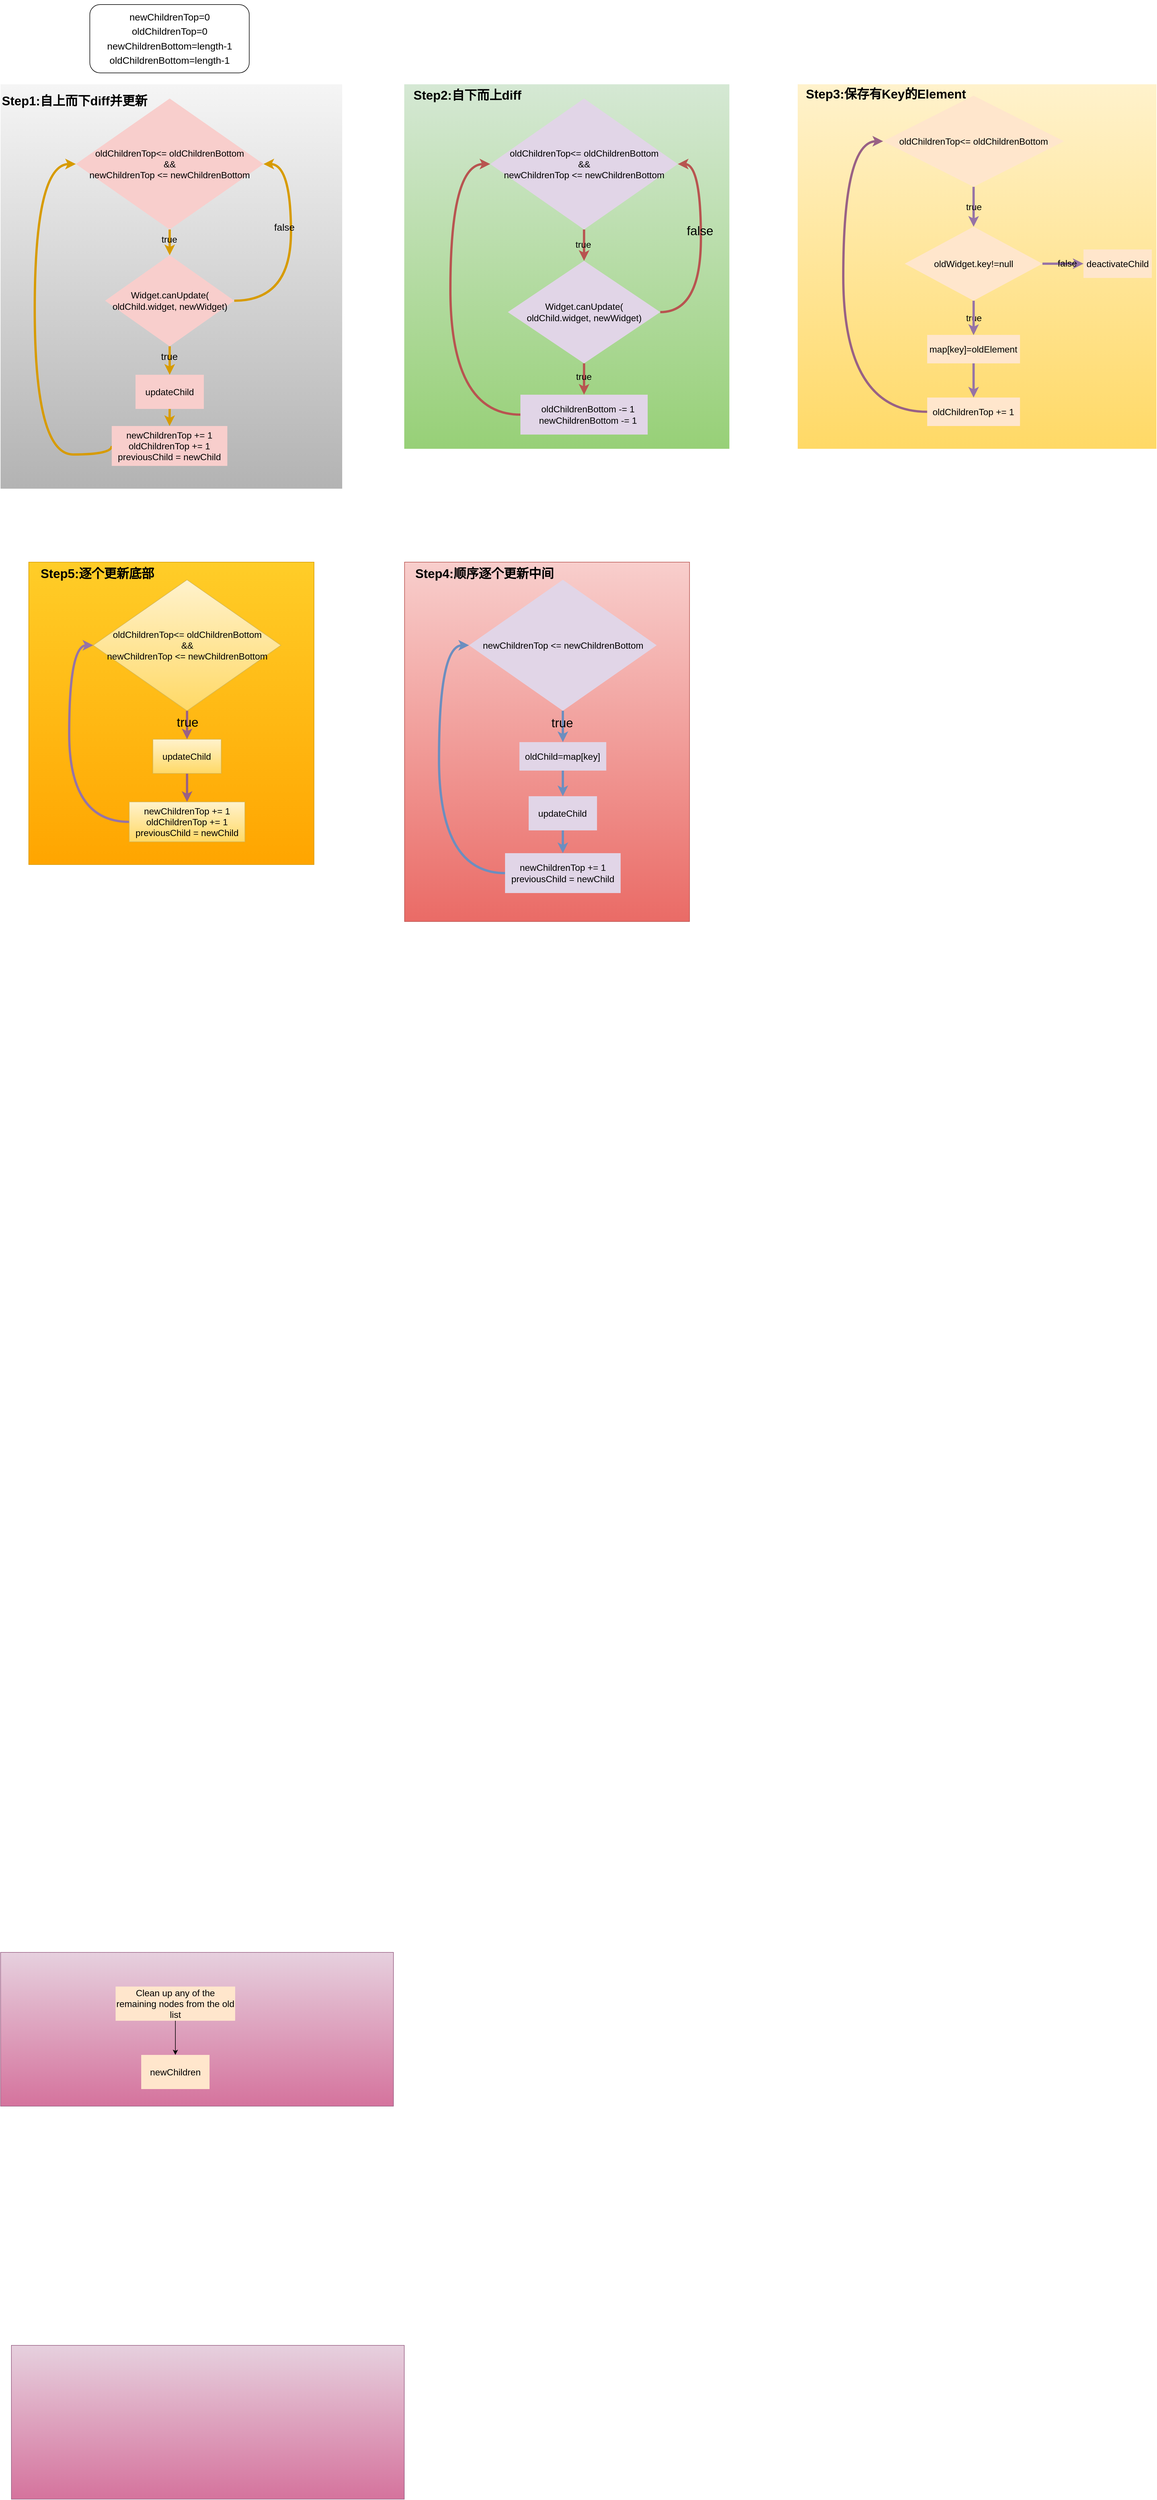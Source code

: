 <mxfile version="14.4.2" type="github"><diagram id="C5RBs43oDa-KdzZeNtuy" name="Page-1"><mxGraphModel dx="946" dy="614" grid="1" gridSize="10" guides="1" tooltips="1" connect="1" arrows="1" fold="1" page="1" pageScale="1" pageWidth="827" pageHeight="1169" math="0" shadow="0"><root><mxCell id="WIyWlLk6GJQsqaUBKTNV-0"/><mxCell id="WIyWlLk6GJQsqaUBKTNV-1" parent="WIyWlLk6GJQsqaUBKTNV-0"/><mxCell id="5CEgNny8xljiIuBNSwH4-138" value="" style="rounded=0;whiteSpace=wrap;html=1;labelBackgroundColor=none;fontSize=22;gradientColor=#ffa500;fillColor=#ffcd28;strokeColor=#d79b00;" parent="WIyWlLk6GJQsqaUBKTNV-1" vertex="1"><mxGeometry x="99.5" y="1169" width="501" height="531" as="geometry"/></mxCell><mxCell id="5CEgNny8xljiIuBNSwH4-129" value="" style="rounded=0;whiteSpace=wrap;html=1;labelBackgroundColor=none;fontSize=17;gradientColor=#97d077;fillColor=#d5e8d4;strokeColor=none;" parent="WIyWlLk6GJQsqaUBKTNV-1" vertex="1"><mxGeometry x="759" y="330" width="571" height="640" as="geometry"/></mxCell><mxCell id="5CEgNny8xljiIuBNSwH4-115" value="" style="rounded=0;whiteSpace=wrap;html=1;labelBackgroundColor=none;fontSize=17;gradientColor=#b3b3b3;fillColor=#f5f5f5;strokeColor=none;" parent="WIyWlLk6GJQsqaUBKTNV-1" vertex="1"><mxGeometry x="50" y="330" width="600" height="710" as="geometry"/></mxCell><mxCell id="5CEgNny8xljiIuBNSwH4-110" value="" style="rounded=0;whiteSpace=wrap;html=1;labelBackgroundColor=none;fontSize=17;gradientColor=#ffd966;fillColor=#fff2cc;strokeColor=none;" parent="WIyWlLk6GJQsqaUBKTNV-1" vertex="1"><mxGeometry x="1450" y="330" width="630" height="640" as="geometry"/></mxCell><mxCell id="5CEgNny8xljiIuBNSwH4-85" value="" style="whiteSpace=wrap;html=1;labelBackgroundColor=none;gradientColor=#d5739d;fillColor=#e6d0de;strokeColor=#996185;" parent="WIyWlLk6GJQsqaUBKTNV-1" vertex="1"><mxGeometry x="50" y="3610" width="690" height="270" as="geometry"/></mxCell><mxCell id="5CEgNny8xljiIuBNSwH4-15" style="edgeStyle=orthogonalEdgeStyle;orthogonalLoop=1;jettySize=auto;html=1;exitX=0.5;exitY=1;exitDx=0;exitDy=0;fontSize=16;labelBackgroundColor=none;gradientColor=#ffa500;fillColor=#ffcd28;strokeColor=#d79b00;strokeWidth=4;" parent="WIyWlLk6GJQsqaUBKTNV-1" source="5CEgNny8xljiIuBNSwH4-10" target="5CEgNny8xljiIuBNSwH4-11" edge="1"><mxGeometry relative="1" as="geometry"/></mxCell><mxCell id="5CEgNny8xljiIuBNSwH4-40" value="true" style="edgeLabel;html=1;align=center;verticalAlign=middle;resizable=0;points=[];fontSize=16;labelBackgroundColor=none;" parent="5CEgNny8xljiIuBNSwH4-15" vertex="1" connectable="0"><mxGeometry x="-0.277" y="-1" relative="1" as="geometry"><mxPoint as="offset"/></mxGeometry></mxCell><mxCell id="5CEgNny8xljiIuBNSwH4-10" value="oldChildrenTop&amp;lt;=&amp;nbsp;oldChildrenBottom&lt;br&gt;&amp;amp;&amp;amp;&lt;br&gt;newChildrenTop &amp;lt;= newChildrenBottom" style="rhombus;whiteSpace=wrap;html=1;fontSize=16;labelBackgroundColor=none;fillColor=#f8cecc;strokeColor=none;" parent="WIyWlLk6GJQsqaUBKTNV-1" vertex="1"><mxGeometry x="182.25" y="355" width="329.5" height="230" as="geometry"/></mxCell><mxCell id="5CEgNny8xljiIuBNSwH4-16" style="edgeStyle=orthogonalEdgeStyle;orthogonalLoop=1;jettySize=auto;html=1;exitX=0.5;exitY=1;exitDx=0;exitDy=0;entryX=0.5;entryY=0;entryDx=0;entryDy=0;fontSize=16;labelBackgroundColor=none;gradientColor=#ffa500;fillColor=#ffcd28;strokeColor=#d79b00;strokeWidth=4;" parent="WIyWlLk6GJQsqaUBKTNV-1" source="5CEgNny8xljiIuBNSwH4-11" target="5CEgNny8xljiIuBNSwH4-13" edge="1"><mxGeometry relative="1" as="geometry"/></mxCell><mxCell id="5CEgNny8xljiIuBNSwH4-41" value="true" style="edgeLabel;html=1;align=center;verticalAlign=middle;resizable=0;points=[];fontSize=16;noLabel=1;fontColor=none;labelBackgroundColor=none;" parent="5CEgNny8xljiIuBNSwH4-16" vertex="1" connectable="0"><mxGeometry x="-0.486" relative="1" as="geometry"><mxPoint as="offset"/></mxGeometry></mxCell><mxCell id="5CEgNny8xljiIuBNSwH4-106" value="true" style="edgeLabel;html=1;align=center;verticalAlign=middle;resizable=0;points=[];labelBackgroundColor=none;fontSize=17;" parent="5CEgNny8xljiIuBNSwH4-16" vertex="1" connectable="0"><mxGeometry x="-0.233" y="-1" relative="1" as="geometry"><mxPoint as="offset"/></mxGeometry></mxCell><mxCell id="5CEgNny8xljiIuBNSwH4-105" style="edgeStyle=orthogonalEdgeStyle;rounded=0;orthogonalLoop=1;jettySize=auto;html=1;exitX=1;exitY=0.5;exitDx=0;exitDy=0;entryX=1;entryY=0.5;entryDx=0;entryDy=0;elbow=vertical;curved=1;gradientColor=#ffa500;fillColor=#ffcd28;strokeColor=#d79b00;strokeWidth=4;" parent="WIyWlLk6GJQsqaUBKTNV-1" source="5CEgNny8xljiIuBNSwH4-11" target="5CEgNny8xljiIuBNSwH4-10" edge="1"><mxGeometry relative="1" as="geometry"><mxPoint x="600" y="470" as="targetPoint"/><Array as="points"><mxPoint x="560" y="710"/><mxPoint x="560" y="470"/></Array></mxGeometry></mxCell><mxCell id="5CEgNny8xljiIuBNSwH4-108" value="false" style="edgeLabel;html=1;align=center;verticalAlign=middle;resizable=0;points=[];fontSize=17;labelBackgroundColor=none;" parent="5CEgNny8xljiIuBNSwH4-105" vertex="1" connectable="0"><mxGeometry x="-0.548" y="-1" relative="1" as="geometry"><mxPoint y="-129.56" as="offset"/></mxGeometry></mxCell><mxCell id="5CEgNny8xljiIuBNSwH4-11" value="Widget.canUpdate(&lt;br&gt;oldChild.widget, newWidget)" style="rhombus;whiteSpace=wrap;html=1;fontSize=16;labelBackgroundColor=none;fillColor=#f8cecc;strokeColor=none;" parent="WIyWlLk6GJQsqaUBKTNV-1" vertex="1"><mxGeometry x="233.56" y="630" width="226.88" height="160" as="geometry"/></mxCell><mxCell id="5CEgNny8xljiIuBNSwH4-17" style="edgeStyle=orthogonalEdgeStyle;orthogonalLoop=1;jettySize=auto;html=1;exitX=0.5;exitY=1;exitDx=0;exitDy=0;entryX=0.5;entryY=0;entryDx=0;entryDy=0;fontSize=16;labelBackgroundColor=none;gradientColor=#ffa500;fillColor=#ffcd28;strokeColor=#d79b00;strokeWidth=4;" parent="WIyWlLk6GJQsqaUBKTNV-1" source="5CEgNny8xljiIuBNSwH4-13" target="5CEgNny8xljiIuBNSwH4-14" edge="1"><mxGeometry relative="1" as="geometry"/></mxCell><mxCell id="5CEgNny8xljiIuBNSwH4-13" value="updateChild" style="whiteSpace=wrap;html=1;fontSize=16;labelBackgroundColor=none;fillColor=#f8cecc;strokeColor=none;" parent="WIyWlLk6GJQsqaUBKTNV-1" vertex="1"><mxGeometry x="287" y="840" width="120" height="60" as="geometry"/></mxCell><mxCell id="5CEgNny8xljiIuBNSwH4-98" style="edgeStyle=orthogonalEdgeStyle;rounded=0;orthogonalLoop=1;jettySize=auto;html=1;exitX=0;exitY=0.5;exitDx=0;exitDy=0;entryX=0;entryY=0.5;entryDx=0;entryDy=0;elbow=vertical;curved=1;gradientColor=#ffa500;fillColor=#ffcd28;strokeColor=#d79b00;strokeWidth=4;" parent="WIyWlLk6GJQsqaUBKTNV-1" source="5CEgNny8xljiIuBNSwH4-14" target="5CEgNny8xljiIuBNSwH4-10" edge="1"><mxGeometry relative="1" as="geometry"><mxPoint x="140" y="590" as="targetPoint"/><Array as="points"><mxPoint x="245" y="980"/><mxPoint x="110" y="980"/><mxPoint x="110" y="470"/></Array></mxGeometry></mxCell><mxCell id="5CEgNny8xljiIuBNSwH4-14" value="&lt;div&gt;newChildrenTop += 1&lt;/div&gt;&lt;div&gt;&lt;span&gt;oldChildrenTop += 1&lt;/span&gt;&lt;/div&gt;&lt;div&gt;&lt;span&gt;previousChild = newChild&lt;br&gt;&lt;/span&gt;&lt;/div&gt;" style="whiteSpace=wrap;html=1;fontSize=16;labelBackgroundColor=none;fillColor=#f8cecc;strokeColor=none;" parent="WIyWlLk6GJQsqaUBKTNV-1" vertex="1"><mxGeometry x="245.24" y="930" width="203" height="70" as="geometry"/></mxCell><mxCell id="5CEgNny8xljiIuBNSwH4-52" value="true" style="edgeStyle=orthogonalEdgeStyle;orthogonalLoop=1;jettySize=auto;html=1;exitX=0.5;exitY=1;exitDx=0;exitDy=0;fontSize=16;labelBackgroundColor=none;strokeWidth=4;fillColor=#e1d5e7;strokeColor=#9673a6;" parent="WIyWlLk6GJQsqaUBKTNV-1" source="5CEgNny8xljiIuBNSwH4-25" target="5CEgNny8xljiIuBNSwH4-26" edge="1"><mxGeometry relative="1" as="geometry"/></mxCell><mxCell id="5CEgNny8xljiIuBNSwH4-25" value="oldChildrenTop&amp;lt;=&amp;nbsp;oldChildrenBottom" style="rhombus;whiteSpace=wrap;html=1;fontSize=16;labelBackgroundColor=none;fillColor=#ffe6cc;strokeColor=none;" parent="WIyWlLk6GJQsqaUBKTNV-1" vertex="1"><mxGeometry x="1600" y="350" width="317.76" height="160" as="geometry"/></mxCell><mxCell id="5CEgNny8xljiIuBNSwH4-53" style="edgeStyle=orthogonalEdgeStyle;orthogonalLoop=1;jettySize=auto;html=1;exitX=1;exitY=0.5;exitDx=0;exitDy=0;entryX=0;entryY=0.5;entryDx=0;entryDy=0;fontSize=16;labelBackgroundColor=none;strokeWidth=4;fillColor=#e1d5e7;strokeColor=#9673a6;" parent="WIyWlLk6GJQsqaUBKTNV-1" source="5CEgNny8xljiIuBNSwH4-26" target="5CEgNny8xljiIuBNSwH4-29" edge="1"><mxGeometry relative="1" as="geometry"/></mxCell><mxCell id="5CEgNny8xljiIuBNSwH4-54" value="false" style="edgeLabel;html=1;align=center;verticalAlign=middle;resizable=0;points=[];fontSize=16;labelBackgroundColor=none;" parent="5CEgNny8xljiIuBNSwH4-53" vertex="1" connectable="0"><mxGeometry x="0.174" y="1" relative="1" as="geometry"><mxPoint as="offset"/></mxGeometry></mxCell><mxCell id="5CEgNny8xljiIuBNSwH4-55" value="true" style="edgeStyle=orthogonalEdgeStyle;orthogonalLoop=1;jettySize=auto;html=1;exitX=0.5;exitY=1;exitDx=0;exitDy=0;entryX=0.5;entryY=0;entryDx=0;entryDy=0;fontSize=16;labelBackgroundColor=none;" parent="WIyWlLk6GJQsqaUBKTNV-1" source="5CEgNny8xljiIuBNSwH4-26" target="5CEgNny8xljiIuBNSwH4-28" edge="1"><mxGeometry relative="1" as="geometry"/></mxCell><mxCell id="5CEgNny8xljiIuBNSwH4-56" value="" style="edgeStyle=orthogonalEdgeStyle;orthogonalLoop=1;jettySize=auto;html=1;fontSize=16;labelBackgroundColor=none;strokeWidth=4;fillColor=#e1d5e7;strokeColor=#9673a6;" parent="WIyWlLk6GJQsqaUBKTNV-1" source="5CEgNny8xljiIuBNSwH4-26" target="5CEgNny8xljiIuBNSwH4-28" edge="1"><mxGeometry relative="1" as="geometry"/></mxCell><mxCell id="5CEgNny8xljiIuBNSwH4-26" value="oldWidget.key!=null" style="rhombus;whiteSpace=wrap;html=1;fontSize=16;labelBackgroundColor=none;fillColor=#ffe6cc;strokeColor=none;" parent="WIyWlLk6GJQsqaUBKTNV-1" vertex="1"><mxGeometry x="1637.95" y="580" width="241.88" height="130" as="geometry"/></mxCell><mxCell id="5CEgNny8xljiIuBNSwH4-111" style="edgeStyle=orthogonalEdgeStyle;rounded=0;orthogonalLoop=1;jettySize=auto;html=1;exitX=0;exitY=0.5;exitDx=0;exitDy=0;entryX=0;entryY=0.5;entryDx=0;entryDy=0;fontSize=17;strokeWidth=4;gradientColor=#d5739d;fillColor=#e6d0de;strokeColor=#996185;curved=1;" parent="WIyWlLk6GJQsqaUBKTNV-1" source="5CEgNny8xljiIuBNSwH4-27" target="5CEgNny8xljiIuBNSwH4-25" edge="1"><mxGeometry relative="1" as="geometry"><Array as="points"><mxPoint x="1530" y="905"/><mxPoint x="1530" y="430"/></Array></mxGeometry></mxCell><mxCell id="5CEgNny8xljiIuBNSwH4-27" value="oldChildrenTop += 1" style="whiteSpace=wrap;html=1;fontSize=16;labelBackgroundColor=none;fillColor=#ffe6cc;strokeColor=none;" parent="WIyWlLk6GJQsqaUBKTNV-1" vertex="1"><mxGeometry x="1677.39" y="880" width="163" height="50" as="geometry"/></mxCell><mxCell id="5CEgNny8xljiIuBNSwH4-57" style="edgeStyle=orthogonalEdgeStyle;orthogonalLoop=1;jettySize=auto;html=1;exitX=0.5;exitY=1;exitDx=0;exitDy=0;entryX=0.5;entryY=0;entryDx=0;entryDy=0;fontSize=16;labelBackgroundColor=none;strokeWidth=4;fillColor=#e1d5e7;strokeColor=#9673a6;" parent="WIyWlLk6GJQsqaUBKTNV-1" source="5CEgNny8xljiIuBNSwH4-28" target="5CEgNny8xljiIuBNSwH4-27" edge="1"><mxGeometry relative="1" as="geometry"/></mxCell><mxCell id="5CEgNny8xljiIuBNSwH4-28" value="map[key]=oldElement" style="whiteSpace=wrap;html=1;fontSize=16;labelBackgroundColor=none;fillColor=#ffe6cc;strokeColor=none;" parent="WIyWlLk6GJQsqaUBKTNV-1" vertex="1"><mxGeometry x="1677.38" y="770" width="163" height="50" as="geometry"/></mxCell><mxCell id="5CEgNny8xljiIuBNSwH4-29" value="deactivateChild" style="whiteSpace=wrap;html=1;fontSize=16;labelBackgroundColor=none;fillColor=#ffe6cc;strokeColor=none;" parent="WIyWlLk6GJQsqaUBKTNV-1" vertex="1"><mxGeometry x="1951.88" y="620" width="120" height="50" as="geometry"/></mxCell><mxCell id="5CEgNny8xljiIuBNSwH4-74" style="edgeStyle=orthogonalEdgeStyle;orthogonalLoop=1;jettySize=auto;html=1;exitX=0.5;exitY=1;exitDx=0;exitDy=0;entryX=0.5;entryY=0;entryDx=0;entryDy=0;labelBackgroundColor=none;strokeWidth=4;gradientColor=#d5739d;fillColor=#e6d0de;strokeColor=#996185;" parent="WIyWlLk6GJQsqaUBKTNV-1" source="5CEgNny8xljiIuBNSwH4-37" target="5CEgNny8xljiIuBNSwH4-38" edge="1"><mxGeometry relative="1" as="geometry"/></mxCell><mxCell id="5CEgNny8xljiIuBNSwH4-141" value="true" style="edgeLabel;html=1;align=center;verticalAlign=middle;resizable=0;points=[];fontSize=22;labelBackgroundColor=none;" parent="5CEgNny8xljiIuBNSwH4-74" vertex="1" connectable="0"><mxGeometry x="-0.16" relative="1" as="geometry"><mxPoint as="offset"/></mxGeometry></mxCell><mxCell id="5CEgNny8xljiIuBNSwH4-37" value="oldChildrenTop&amp;lt;=&amp;nbsp;oldChildrenBottom&lt;br&gt;&amp;amp;&amp;amp;&lt;br&gt;newChildrenTop &amp;lt;= newChildrenBottom" style="rhombus;whiteSpace=wrap;html=1;fontSize=16;labelBackgroundColor=none;fillColor=#fff2cc;strokeColor=#d6b656;gradientColor=#ffd966;" parent="WIyWlLk6GJQsqaUBKTNV-1" vertex="1"><mxGeometry x="212.76" y="1200" width="329.5" height="230" as="geometry"/></mxCell><mxCell id="5CEgNny8xljiIuBNSwH4-75" style="edgeStyle=orthogonalEdgeStyle;orthogonalLoop=1;jettySize=auto;html=1;exitX=0.5;exitY=1;exitDx=0;exitDy=0;entryX=0.5;entryY=0;entryDx=0;entryDy=0;labelBackgroundColor=none;strokeWidth=4;gradientColor=#d5739d;fillColor=#e6d0de;strokeColor=#996185;" parent="WIyWlLk6GJQsqaUBKTNV-1" source="5CEgNny8xljiIuBNSwH4-38" target="5CEgNny8xljiIuBNSwH4-39" edge="1"><mxGeometry relative="1" as="geometry"/></mxCell><mxCell id="5CEgNny8xljiIuBNSwH4-38" value="updateChild" style="whiteSpace=wrap;html=1;fontSize=16;labelBackgroundColor=none;fillColor=#fff2cc;strokeColor=#d6b656;gradientColor=#ffd966;" parent="WIyWlLk6GJQsqaUBKTNV-1" vertex="1"><mxGeometry x="317.49" y="1480" width="120" height="60" as="geometry"/></mxCell><mxCell id="5CEgNny8xljiIuBNSwH4-136" style="edgeStyle=orthogonalEdgeStyle;curved=1;rounded=0;orthogonalLoop=1;jettySize=auto;html=1;exitX=0;exitY=0.5;exitDx=0;exitDy=0;entryX=0;entryY=0.5;entryDx=0;entryDy=0;strokeWidth=4;fillColor=#e1d5e7;fontSize=22;strokeColor=#9673a6;" parent="WIyWlLk6GJQsqaUBKTNV-1" source="5CEgNny8xljiIuBNSwH4-39" target="5CEgNny8xljiIuBNSwH4-37" edge="1"><mxGeometry relative="1" as="geometry"><Array as="points"><mxPoint x="170.5" y="1625"/><mxPoint x="170.5" y="1315"/></Array></mxGeometry></mxCell><mxCell id="5CEgNny8xljiIuBNSwH4-39" value="&lt;div&gt;newChildrenTop += 1&lt;/div&gt;&lt;div&gt;&lt;span&gt;oldChildrenTop += 1&lt;/span&gt;&lt;/div&gt;&lt;div&gt;&lt;span&gt;previousChild = newChild&lt;br&gt;&lt;/span&gt;&lt;/div&gt;" style="whiteSpace=wrap;html=1;fontSize=16;labelBackgroundColor=none;fillColor=#fff2cc;strokeColor=#d6b656;gradientColor=#ffd966;" parent="WIyWlLk6GJQsqaUBKTNV-1" vertex="1"><mxGeometry x="275.99" y="1590" width="203" height="70" as="geometry"/></mxCell><mxCell id="5CEgNny8xljiIuBNSwH4-72" style="edgeStyle=orthogonalEdgeStyle;orthogonalLoop=1;jettySize=auto;html=1;exitX=0.5;exitY=1;exitDx=0;exitDy=0;entryX=0.5;entryY=0;entryDx=0;entryDy=0;fontSize=16;labelBackgroundColor=none;" parent="WIyWlLk6GJQsqaUBKTNV-1" source="5CEgNny8xljiIuBNSwH4-67" target="5CEgNny8xljiIuBNSwH4-71" edge="1"><mxGeometry relative="1" as="geometry"/></mxCell><mxCell id="5CEgNny8xljiIuBNSwH4-67" value="Clean up any of the remaining nodes from the old list" style="whiteSpace=wrap;html=1;fontSize=16;labelBackgroundColor=none;fillColor=#ffe6cc;strokeColor=none;" parent="WIyWlLk6GJQsqaUBKTNV-1" vertex="1"><mxGeometry x="252.01" y="3670" width="210" height="60" as="geometry"/></mxCell><mxCell id="5CEgNny8xljiIuBNSwH4-71" value="newChildren" style="whiteSpace=wrap;html=1;fontSize=16;labelBackgroundColor=none;fillColor=#ffe6cc;strokeColor=none;" parent="WIyWlLk6GJQsqaUBKTNV-1" vertex="1"><mxGeometry x="296.99" y="3790" width="120" height="60" as="geometry"/></mxCell><mxCell id="5CEgNny8xljiIuBNSwH4-87" style="edgeStyle=orthogonalEdgeStyle;orthogonalLoop=1;jettySize=auto;html=1;exitX=0.5;exitY=1;exitDx=0;exitDy=0;fontSize=16;labelBackgroundColor=none;strokeWidth=4;gradientColor=#ea6b66;fillColor=#f8cecc;strokeColor=#b85450;" parent="WIyWlLk6GJQsqaUBKTNV-1" source="5CEgNny8xljiIuBNSwH4-89" target="5CEgNny8xljiIuBNSwH4-92" edge="1"><mxGeometry relative="1" as="geometry"/></mxCell><mxCell id="5CEgNny8xljiIuBNSwH4-88" value="true" style="edgeLabel;html=1;align=center;verticalAlign=middle;resizable=0;points=[];fontSize=16;labelBackgroundColor=none;" parent="5CEgNny8xljiIuBNSwH4-87" vertex="1" connectable="0"><mxGeometry x="-0.057" y="-2" relative="1" as="geometry"><mxPoint as="offset"/></mxGeometry></mxCell><mxCell id="5CEgNny8xljiIuBNSwH4-89" value="oldChildrenTop&amp;lt;=&amp;nbsp;oldChildrenBottom&lt;br&gt;&amp;amp;&amp;amp;&lt;br&gt;newChildrenTop &amp;lt;= newChildrenBottom" style="rhombus;whiteSpace=wrap;html=1;fontSize=16;labelBackgroundColor=none;fillColor=#e1d5e7;strokeColor=none;" parent="WIyWlLk6GJQsqaUBKTNV-1" vertex="1"><mxGeometry x="910" y="355" width="329.5" height="230" as="geometry"/></mxCell><mxCell id="5CEgNny8xljiIuBNSwH4-90" style="edgeStyle=orthogonalEdgeStyle;orthogonalLoop=1;jettySize=auto;html=1;exitX=0.5;exitY=1;exitDx=0;exitDy=0;fontSize=16;labelBackgroundColor=none;entryX=0.5;entryY=0;entryDx=0;entryDy=0;strokeWidth=4;gradientColor=#ea6b66;fillColor=#f8cecc;strokeColor=#b85450;" parent="WIyWlLk6GJQsqaUBKTNV-1" source="5CEgNny8xljiIuBNSwH4-92" target="5CEgNny8xljiIuBNSwH4-94" edge="1"><mxGeometry relative="1" as="geometry"><mxPoint x="1075" y="870" as="targetPoint"/></mxGeometry></mxCell><mxCell id="5CEgNny8xljiIuBNSwH4-91" value="true" style="edgeLabel;html=1;align=center;verticalAlign=middle;resizable=0;points=[];fontSize=16;labelBackgroundColor=none;" parent="5CEgNny8xljiIuBNSwH4-90" vertex="1" connectable="0"><mxGeometry x="-0.167" y="-1" relative="1" as="geometry"><mxPoint as="offset"/></mxGeometry></mxCell><mxCell id="5CEgNny8xljiIuBNSwH4-127" style="edgeStyle=orthogonalEdgeStyle;curved=1;rounded=0;orthogonalLoop=1;jettySize=auto;html=1;exitX=1;exitY=0.5;exitDx=0;exitDy=0;entryX=1;entryY=0.5;entryDx=0;entryDy=0;strokeWidth=4;fillColor=#f8cecc;fontSize=22;gradientColor=#ea6b66;strokeColor=#b85450;" parent="WIyWlLk6GJQsqaUBKTNV-1" source="5CEgNny8xljiIuBNSwH4-92" target="5CEgNny8xljiIuBNSwH4-89" edge="1"><mxGeometry relative="1" as="geometry"><Array as="points"><mxPoint x="1280" y="730"/><mxPoint x="1280" y="470"/></Array></mxGeometry></mxCell><mxCell id="5CEgNny8xljiIuBNSwH4-128" value="false" style="edgeLabel;html=1;align=center;verticalAlign=middle;resizable=0;points=[];fontSize=22;labelBackgroundColor=none;" parent="5CEgNny8xljiIuBNSwH4-127" vertex="1" connectable="0"><mxGeometry x="0.148" y="2" relative="1" as="geometry"><mxPoint as="offset"/></mxGeometry></mxCell><mxCell id="5CEgNny8xljiIuBNSwH4-92" value="Widget.canUpdate(&lt;br&gt;oldChild.widget, newWidget)" style="rhombus;whiteSpace=wrap;html=1;fontSize=16;labelBackgroundColor=none;fillColor=#e1d5e7;strokeColor=none;" parent="WIyWlLk6GJQsqaUBKTNV-1" vertex="1"><mxGeometry x="940.88" y="640" width="267.75" height="180" as="geometry"/></mxCell><mxCell id="5CEgNny8xljiIuBNSwH4-101" style="edgeStyle=orthogonalEdgeStyle;rounded=0;orthogonalLoop=1;jettySize=auto;html=1;exitX=0;exitY=0.5;exitDx=0;exitDy=0;entryX=0;entryY=0.5;entryDx=0;entryDy=0;strokeWidth=4;gradientColor=#ea6b66;fillColor=#f8cecc;strokeColor=#b85450;curved=1;" parent="WIyWlLk6GJQsqaUBKTNV-1" source="5CEgNny8xljiIuBNSwH4-94" target="5CEgNny8xljiIuBNSwH4-89" edge="1"><mxGeometry relative="1" as="geometry"><Array as="points"><mxPoint x="840" y="910"/><mxPoint x="840" y="470"/></Array></mxGeometry></mxCell><mxCell id="5CEgNny8xljiIuBNSwH4-94" value="&lt;div&gt;&amp;nbsp; &amp;nbsp;oldChildrenBottom -= 1&lt;/div&gt;&lt;div&gt;&amp;nbsp; &amp;nbsp;newChildrenBottom -= 1&lt;/div&gt;" style="whiteSpace=wrap;html=1;fontSize=16;labelBackgroundColor=none;fillColor=#e1d5e7;strokeColor=none;" parent="WIyWlLk6GJQsqaUBKTNV-1" vertex="1"><mxGeometry x="963" y="875" width="223.5" height="70" as="geometry"/></mxCell><mxCell id="5CEgNny8xljiIuBNSwH4-112" value="&lt;p style=&quot;line-height: 150%&quot;&gt;&lt;span&gt;newChildrenTop=0&lt;/span&gt;&lt;br&gt;&lt;span&gt;oldChildrenTop=0&lt;/span&gt;&lt;br&gt;&lt;span&gt;newChildrenBottom=length-1&lt;/span&gt;&lt;br&gt;&lt;span&gt;oldChildrenBottom=length-1&lt;/span&gt;&lt;/p&gt;" style="rounded=1;whiteSpace=wrap;html=1;labelBackgroundColor=none;fontSize=17;" parent="WIyWlLk6GJQsqaUBKTNV-1" vertex="1"><mxGeometry x="206.74" y="190" width="280" height="120" as="geometry"/></mxCell><mxCell id="5CEgNny8xljiIuBNSwH4-116" value="Step1:自上而下diff并更新" style="text;html=1;strokeColor=none;fillColor=none;align=center;verticalAlign=middle;whiteSpace=wrap;rounded=0;labelBackgroundColor=none;fontSize=22;fontStyle=1" parent="WIyWlLk6GJQsqaUBKTNV-1" vertex="1"><mxGeometry x="50" y="350" width="260" height="20" as="geometry"/></mxCell><mxCell id="5CEgNny8xljiIuBNSwH4-118" value="Step2:自下而上diff" style="text;html=1;strokeColor=none;fillColor=none;align=center;verticalAlign=middle;whiteSpace=wrap;rounded=0;labelBackgroundColor=none;fontSize=22;fontStyle=1" parent="WIyWlLk6GJQsqaUBKTNV-1" vertex="1"><mxGeometry x="740" y="340" width="260" height="20" as="geometry"/></mxCell><mxCell id="5CEgNny8xljiIuBNSwH4-125" value="Step3:保存有Key的Element" style="text;html=1;strokeColor=none;fillColor=none;align=center;verticalAlign=middle;whiteSpace=wrap;rounded=0;labelBackgroundColor=none;fontSize=22;fontStyle=1" parent="WIyWlLk6GJQsqaUBKTNV-1" vertex="1"><mxGeometry x="1460" y="335" width="290" height="25" as="geometry"/></mxCell><mxCell id="5CEgNny8xljiIuBNSwH4-137" value="" style="whiteSpace=wrap;html=1;labelBackgroundColor=none;gradientColor=#d5739d;fillColor=#e6d0de;strokeColor=#996185;" parent="WIyWlLk6GJQsqaUBKTNV-1" vertex="1"><mxGeometry x="69" y="4300" width="690" height="270" as="geometry"/></mxCell><mxCell id="5CEgNny8xljiIuBNSwH4-139" value="Step5:逐个更新底部" style="text;html=1;strokeColor=none;fillColor=none;align=center;verticalAlign=middle;whiteSpace=wrap;rounded=0;labelBackgroundColor=none;fontSize=22;fontStyle=1" parent="WIyWlLk6GJQsqaUBKTNV-1" vertex="1"><mxGeometry x="90" y="1180" width="260" height="20" as="geometry"/></mxCell><mxCell id="5CEgNny8xljiIuBNSwH4-142" value="" style="rounded=0;whiteSpace=wrap;html=1;labelBackgroundColor=none;fontSize=22;gradientColor=#ea6b66;fillColor=#f8cecc;strokeColor=#b85450;" parent="WIyWlLk6GJQsqaUBKTNV-1" vertex="1"><mxGeometry x="759.5" y="1169" width="500.5" height="631" as="geometry"/></mxCell><mxCell id="5CEgNny8xljiIuBNSwH4-152" style="edgeStyle=orthogonalEdgeStyle;curved=1;rounded=0;orthogonalLoop=1;jettySize=auto;html=1;exitX=0.5;exitY=1;exitDx=0;exitDy=0;strokeWidth=4;fillColor=#dae8fc;fontSize=22;strokeColor=#6c8ebf;" parent="WIyWlLk6GJQsqaUBKTNV-1" source="5CEgNny8xljiIuBNSwH4-145" target="5CEgNny8xljiIuBNSwH4-151" edge="1"><mxGeometry relative="1" as="geometry"/></mxCell><mxCell id="5CEgNny8xljiIuBNSwH4-153" value="true" style="edgeLabel;html=1;align=center;verticalAlign=middle;resizable=0;points=[];fontSize=22;labelBackgroundColor=none;" parent="5CEgNny8xljiIuBNSwH4-152" vertex="1" connectable="0"><mxGeometry x="-0.201" y="-2" relative="1" as="geometry"><mxPoint as="offset"/></mxGeometry></mxCell><mxCell id="5CEgNny8xljiIuBNSwH4-145" value="newChildrenTop &amp;lt;= newChildrenBottom" style="rhombus;whiteSpace=wrap;html=1;fontSize=16;labelBackgroundColor=none;fillColor=#e1d5e7;strokeColor=none;" parent="WIyWlLk6GJQsqaUBKTNV-1" vertex="1"><mxGeometry x="872.76" y="1200" width="329.5" height="230" as="geometry"/></mxCell><mxCell id="5CEgNny8xljiIuBNSwH4-146" style="edgeStyle=orthogonalEdgeStyle;orthogonalLoop=1;jettySize=auto;html=1;exitX=0.5;exitY=1;exitDx=0;exitDy=0;entryX=0.5;entryY=0;entryDx=0;entryDy=0;labelBackgroundColor=none;strokeWidth=4;fillColor=#dae8fc;strokeColor=#6c8ebf;" parent="WIyWlLk6GJQsqaUBKTNV-1" source="5CEgNny8xljiIuBNSwH4-147" target="5CEgNny8xljiIuBNSwH4-149" edge="1"><mxGeometry relative="1" as="geometry"/></mxCell><mxCell id="5CEgNny8xljiIuBNSwH4-147" value="updateChild" style="whiteSpace=wrap;html=1;fontSize=16;labelBackgroundColor=none;fillColor=#e1d5e7;strokeColor=none;" parent="WIyWlLk6GJQsqaUBKTNV-1" vertex="1"><mxGeometry x="977.49" y="1580" width="120" height="60" as="geometry"/></mxCell><mxCell id="5CEgNny8xljiIuBNSwH4-156" style="edgeStyle=orthogonalEdgeStyle;curved=1;rounded=0;orthogonalLoop=1;jettySize=auto;html=1;exitX=0;exitY=0.5;exitDx=0;exitDy=0;entryX=0;entryY=0.5;entryDx=0;entryDy=0;strokeWidth=4;fillColor=#dae8fc;fontSize=22;strokeColor=#6c8ebf;" parent="WIyWlLk6GJQsqaUBKTNV-1" source="5CEgNny8xljiIuBNSwH4-149" target="5CEgNny8xljiIuBNSwH4-145" edge="1"><mxGeometry relative="1" as="geometry"><Array as="points"><mxPoint x="820" y="1715"/><mxPoint x="820" y="1315"/></Array></mxGeometry></mxCell><mxCell id="5CEgNny8xljiIuBNSwH4-149" value="&lt;div&gt;newChildrenTop += 1&lt;/div&gt;&lt;div&gt;&lt;span&gt;previousChild = newChild&lt;br&gt;&lt;/span&gt;&lt;/div&gt;" style="whiteSpace=wrap;html=1;fontSize=16;labelBackgroundColor=none;fillColor=#e1d5e7;strokeColor=none;" parent="WIyWlLk6GJQsqaUBKTNV-1" vertex="1"><mxGeometry x="935.99" y="1680" width="203" height="70" as="geometry"/></mxCell><mxCell id="5CEgNny8xljiIuBNSwH4-150" value="Step4:顺序逐个更新中间" style="text;html=1;strokeColor=none;fillColor=none;align=center;verticalAlign=middle;whiteSpace=wrap;rounded=0;labelBackgroundColor=none;fontSize=22;fontStyle=1" parent="WIyWlLk6GJQsqaUBKTNV-1" vertex="1"><mxGeometry x="770" y="1180" width="260" height="20" as="geometry"/></mxCell><mxCell id="5CEgNny8xljiIuBNSwH4-155" style="edgeStyle=orthogonalEdgeStyle;curved=1;rounded=0;orthogonalLoop=1;jettySize=auto;html=1;exitX=0.5;exitY=1;exitDx=0;exitDy=0;strokeWidth=4;fillColor=#dae8fc;fontSize=22;strokeColor=#6c8ebf;" parent="WIyWlLk6GJQsqaUBKTNV-1" source="5CEgNny8xljiIuBNSwH4-151" target="5CEgNny8xljiIuBNSwH4-147" edge="1"><mxGeometry relative="1" as="geometry"/></mxCell><mxCell id="5CEgNny8xljiIuBNSwH4-151" value="oldChild=map[key]" style="whiteSpace=wrap;html=1;fontSize=16;labelBackgroundColor=none;fillColor=#e1d5e7;strokeColor=none;" parent="WIyWlLk6GJQsqaUBKTNV-1" vertex="1"><mxGeometry x="961.25" y="1485" width="152.49" height="50" as="geometry"/></mxCell></root></mxGraphModel></diagram></mxfile>